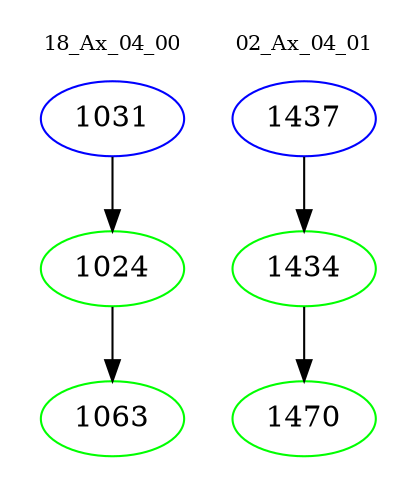 digraph{
subgraph cluster_0 {
color = white
label = "18_Ax_04_00";
fontsize=10;
T0_1031 [label="1031", color="blue"]
T0_1031 -> T0_1024 [color="black"]
T0_1024 [label="1024", color="green"]
T0_1024 -> T0_1063 [color="black"]
T0_1063 [label="1063", color="green"]
}
subgraph cluster_1 {
color = white
label = "02_Ax_04_01";
fontsize=10;
T1_1437 [label="1437", color="blue"]
T1_1437 -> T1_1434 [color="black"]
T1_1434 [label="1434", color="green"]
T1_1434 -> T1_1470 [color="black"]
T1_1470 [label="1470", color="green"]
}
}
